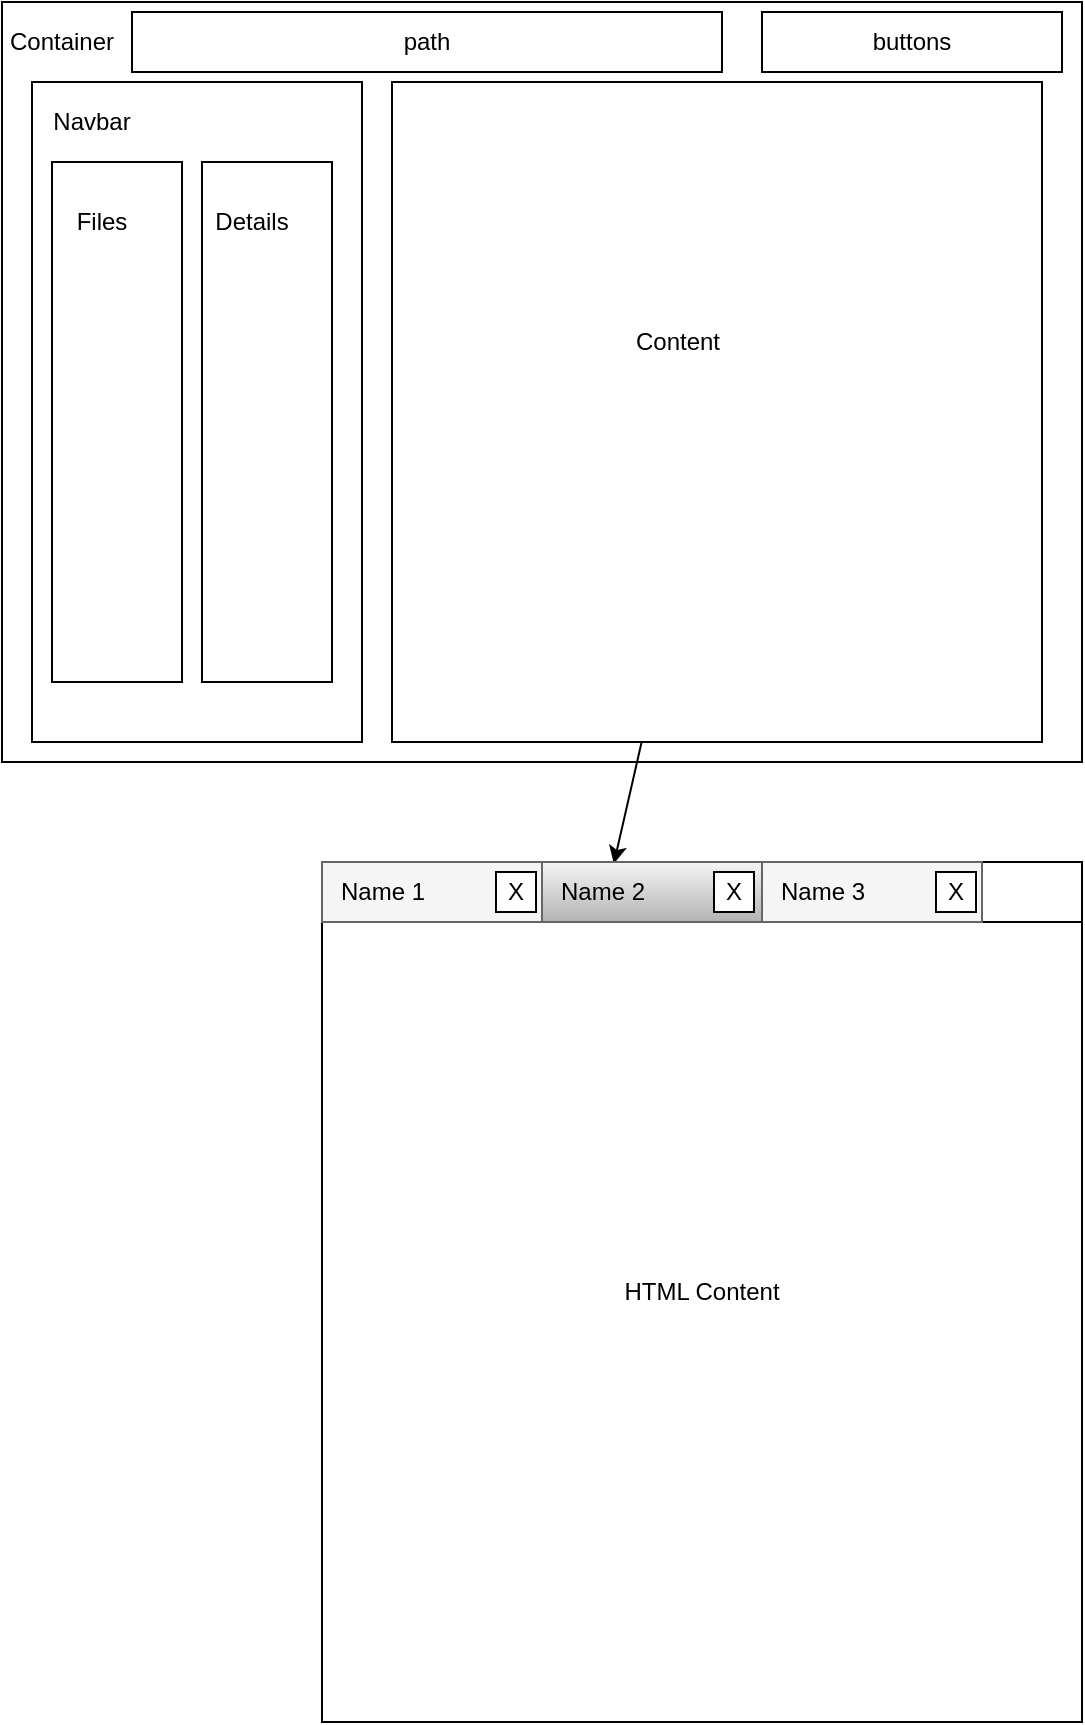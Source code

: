<mxfile version="14.6.13" type="device"><diagram name="Page-1" id="97a40813-6b03-0c74-37c1-0168de264b11"><mxGraphModel dx="652" dy="984" grid="1" gridSize="10" guides="1" tooltips="1" connect="0" arrows="1" fold="1" page="1" pageScale="1" pageWidth="583" pageHeight="413" background="#ffffff" math="0" shadow="0"><root><mxCell id="0"/><mxCell id="1" parent="0"/><mxCell id="X2HZKjjr4w-aCkHj6-jT-2" value="" style="rounded=0;whiteSpace=wrap;html=1;" parent="1" vertex="1"><mxGeometry x="20" y="20" width="540" height="380" as="geometry"/></mxCell><mxCell id="X2HZKjjr4w-aCkHj6-jT-14" value="" style="rounded=0;whiteSpace=wrap;html=1;" parent="1" vertex="1"><mxGeometry x="215" y="60" width="325" height="330" as="geometry"/></mxCell><mxCell id="X2HZKjjr4w-aCkHj6-jT-3" value="Container" style="text;html=1;strokeColor=none;fillColor=none;align=center;verticalAlign=middle;whiteSpace=wrap;rounded=0;" parent="1" vertex="1"><mxGeometry x="30" y="30" width="40" height="20" as="geometry"/></mxCell><mxCell id="X2HZKjjr4w-aCkHj6-jT-4" value="" style="rounded=0;whiteSpace=wrap;html=1;" parent="1" vertex="1"><mxGeometry x="35" y="60" width="165" height="330" as="geometry"/></mxCell><mxCell id="X2HZKjjr4w-aCkHj6-jT-5" value="Navbar" style="text;html=1;strokeColor=none;fillColor=none;align=center;verticalAlign=middle;whiteSpace=wrap;rounded=0;" parent="1" vertex="1"><mxGeometry x="45" y="70" width="40" height="20" as="geometry"/></mxCell><mxCell id="X2HZKjjr4w-aCkHj6-jT-10" value="" style="rounded=0;whiteSpace=wrap;html=1;" parent="1" vertex="1"><mxGeometry x="45" y="100" width="65" height="260" as="geometry"/></mxCell><mxCell id="X2HZKjjr4w-aCkHj6-jT-11" value="Files" style="text;html=1;strokeColor=none;fillColor=none;align=center;verticalAlign=middle;whiteSpace=wrap;rounded=0;" parent="1" vertex="1"><mxGeometry x="50" y="120" width="40" height="20" as="geometry"/></mxCell><mxCell id="X2HZKjjr4w-aCkHj6-jT-12" value="" style="rounded=0;whiteSpace=wrap;html=1;" parent="1" vertex="1"><mxGeometry x="120" y="100" width="65" height="260" as="geometry"/></mxCell><mxCell id="X2HZKjjr4w-aCkHj6-jT-13" value="Details" style="text;html=1;strokeColor=none;fillColor=none;align=center;verticalAlign=middle;whiteSpace=wrap;rounded=0;" parent="1" vertex="1"><mxGeometry x="125" y="120" width="40" height="20" as="geometry"/></mxCell><mxCell id="X2HZKjjr4w-aCkHj6-jT-15" value="Content" style="text;html=1;strokeColor=none;fillColor=none;align=center;verticalAlign=middle;whiteSpace=wrap;rounded=0;" parent="1" vertex="1"><mxGeometry x="337.5" y="180" width="40" height="20" as="geometry"/></mxCell><mxCell id="X2HZKjjr4w-aCkHj6-jT-16" value="path" style="rounded=0;whiteSpace=wrap;html=1;" parent="1" vertex="1"><mxGeometry x="85" y="25" width="295" height="30" as="geometry"/></mxCell><mxCell id="X2HZKjjr4w-aCkHj6-jT-17" value="buttons" style="rounded=0;whiteSpace=wrap;html=1;" parent="1" vertex="1"><mxGeometry x="400" y="25" width="150" height="30" as="geometry"/></mxCell><mxCell id="VPyQef0pVcJaV7jMSWmN-3" value="HTML Content" style="rounded=0;whiteSpace=wrap;html=1;" vertex="1" parent="1"><mxGeometry x="180" y="450" width="380" height="430" as="geometry"/></mxCell><mxCell id="VPyQef0pVcJaV7jMSWmN-7" value="" style="endArrow=classic;html=1;entryX=0.384;entryY=0.002;entryDx=0;entryDy=0;entryPerimeter=0;" edge="1" parent="1" source="X2HZKjjr4w-aCkHj6-jT-14" target="VPyQef0pVcJaV7jMSWmN-3"><mxGeometry width="50" height="50" relative="1" as="geometry"><mxPoint x="260" y="500" as="sourcePoint"/><mxPoint x="310" y="450" as="targetPoint"/></mxGeometry></mxCell><mxCell id="VPyQef0pVcJaV7jMSWmN-8" value="" style="rounded=0;whiteSpace=wrap;html=1;" vertex="1" parent="1"><mxGeometry x="180" y="450" width="380" height="30" as="geometry"/></mxCell><mxCell id="VPyQef0pVcJaV7jMSWmN-9" value="" style="rounded=0;whiteSpace=wrap;html=1;fillColor=#f5f5f5;strokeColor=#666666;fontColor=#333333;" vertex="1" parent="1"><mxGeometry x="180" y="450" width="110" height="30" as="geometry"/></mxCell><mxCell id="VPyQef0pVcJaV7jMSWmN-10" value="" style="rounded=0;whiteSpace=wrap;html=1;fillColor=#f5f5f5;strokeColor=#666666;gradientColor=#b3b3b3;" vertex="1" parent="1"><mxGeometry x="290" y="450" width="110" height="30" as="geometry"/></mxCell><mxCell id="VPyQef0pVcJaV7jMSWmN-11" value="" style="rounded=0;whiteSpace=wrap;html=1;fillColor=#f5f5f5;strokeColor=#666666;fontColor=#333333;" vertex="1" parent="1"><mxGeometry x="400" y="450" width="110" height="30" as="geometry"/></mxCell><mxCell id="VPyQef0pVcJaV7jMSWmN-12" value="X" style="whiteSpace=wrap;html=1;aspect=fixed;" vertex="1" parent="1"><mxGeometry x="376" y="455" width="20" height="20" as="geometry"/></mxCell><mxCell id="VPyQef0pVcJaV7jMSWmN-13" value="X" style="whiteSpace=wrap;html=1;aspect=fixed;" vertex="1" parent="1"><mxGeometry x="487" y="455" width="20" height="20" as="geometry"/></mxCell><mxCell id="VPyQef0pVcJaV7jMSWmN-14" value="X" style="whiteSpace=wrap;html=1;aspect=fixed;" vertex="1" parent="1"><mxGeometry x="267" y="455" width="20" height="20" as="geometry"/></mxCell><mxCell id="VPyQef0pVcJaV7jMSWmN-15" value="Name 3" style="text;html=1;align=center;verticalAlign=middle;resizable=0;points=[];autosize=1;strokeColor=none;" vertex="1" parent="1"><mxGeometry x="400" y="455" width="60" height="20" as="geometry"/></mxCell><mxCell id="VPyQef0pVcJaV7jMSWmN-16" value="Name 2" style="text;html=1;align=center;verticalAlign=middle;resizable=0;points=[];autosize=1;strokeColor=none;" vertex="1" parent="1"><mxGeometry x="290" y="455" width="60" height="20" as="geometry"/></mxCell><mxCell id="VPyQef0pVcJaV7jMSWmN-17" value="Name 1" style="text;html=1;align=center;verticalAlign=middle;resizable=0;points=[];autosize=1;strokeColor=none;" vertex="1" parent="1"><mxGeometry x="180" y="455" width="60" height="20" as="geometry"/></mxCell></root></mxGraphModel></diagram></mxfile>